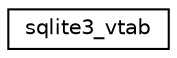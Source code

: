 digraph "Graphical Class Hierarchy"
{
 // LATEX_PDF_SIZE
  edge [fontname="Helvetica",fontsize="10",labelfontname="Helvetica",labelfontsize="10"];
  node [fontname="Helvetica",fontsize="10",shape=record];
  rankdir="LR";
  Node0 [label="sqlite3_vtab",height=0.2,width=0.4,color="black", fillcolor="white", style="filled",URL="$de/dd3/sqlite3_8h.html#d3/d12/structsqlite3__vtab",tooltip=" "];
}
